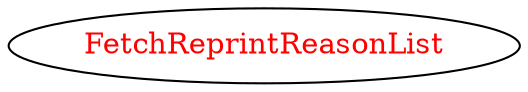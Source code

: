 digraph dependencyGraph {
 concentrate=true;
 ranksep="2.0";
 rankdir="LR"; 
 splines="ortho";
"FetchReprintReasonList" [fontcolor="red"];
}